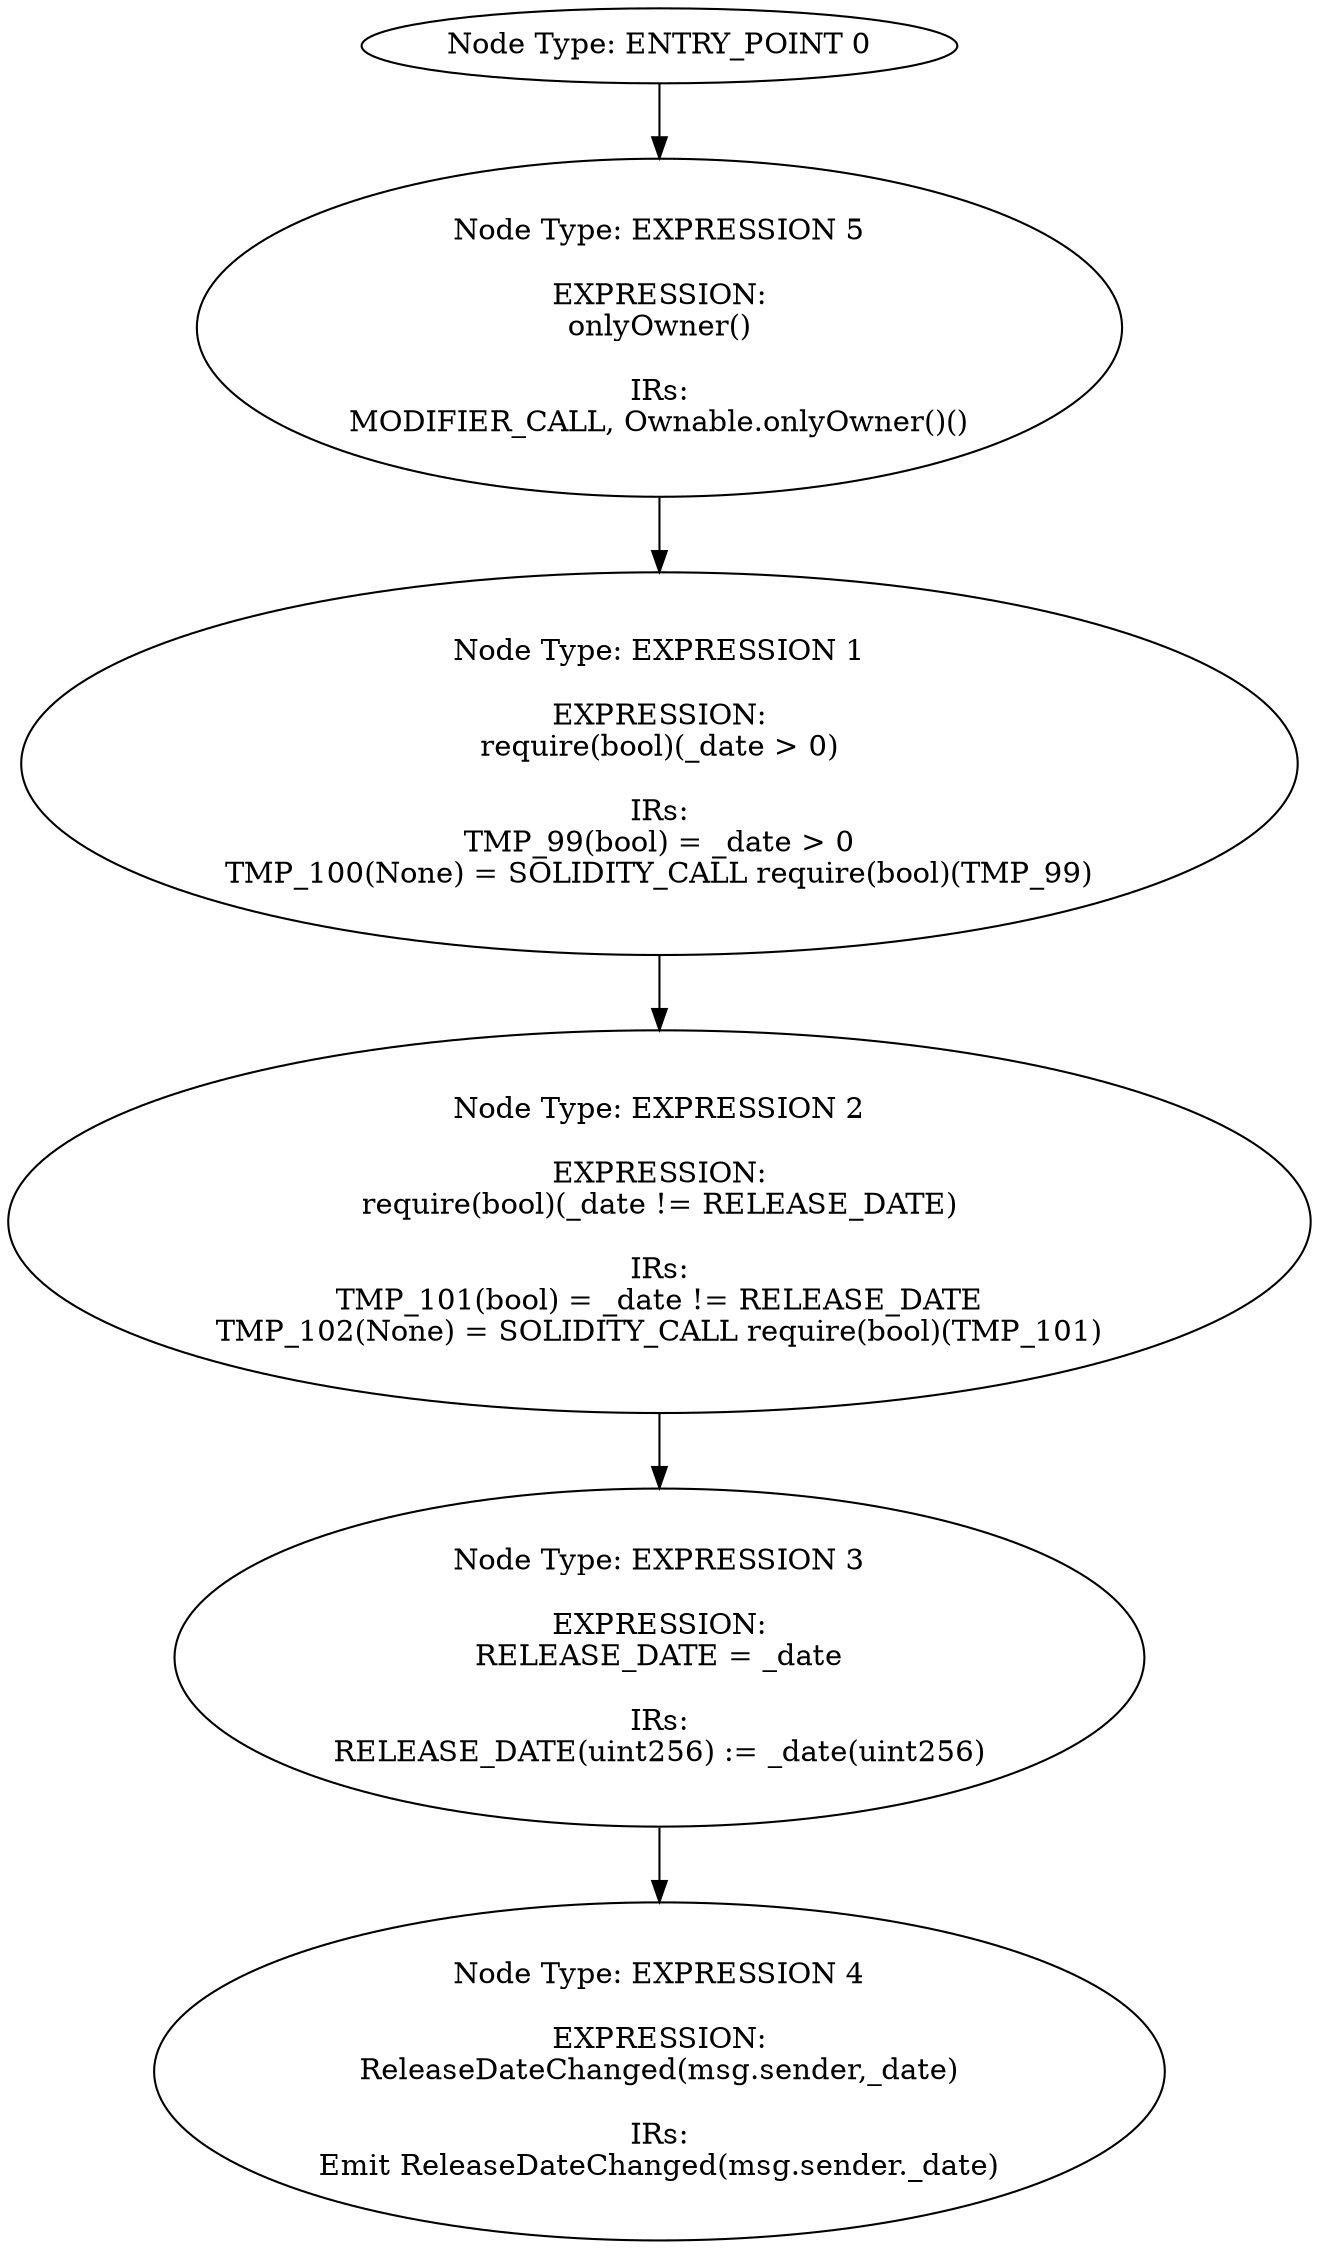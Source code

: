 digraph{
0[label="Node Type: ENTRY_POINT 0
"];
0->5;
1[label="Node Type: EXPRESSION 1

EXPRESSION:
require(bool)(_date > 0)

IRs:
TMP_99(bool) = _date > 0
TMP_100(None) = SOLIDITY_CALL require(bool)(TMP_99)"];
1->2;
2[label="Node Type: EXPRESSION 2

EXPRESSION:
require(bool)(_date != RELEASE_DATE)

IRs:
TMP_101(bool) = _date != RELEASE_DATE
TMP_102(None) = SOLIDITY_CALL require(bool)(TMP_101)"];
2->3;
3[label="Node Type: EXPRESSION 3

EXPRESSION:
RELEASE_DATE = _date

IRs:
RELEASE_DATE(uint256) := _date(uint256)"];
3->4;
4[label="Node Type: EXPRESSION 4

EXPRESSION:
ReleaseDateChanged(msg.sender,_date)

IRs:
Emit ReleaseDateChanged(msg.sender._date)"];
5[label="Node Type: EXPRESSION 5

EXPRESSION:
onlyOwner()

IRs:
MODIFIER_CALL, Ownable.onlyOwner()()"];
5->1;
}
